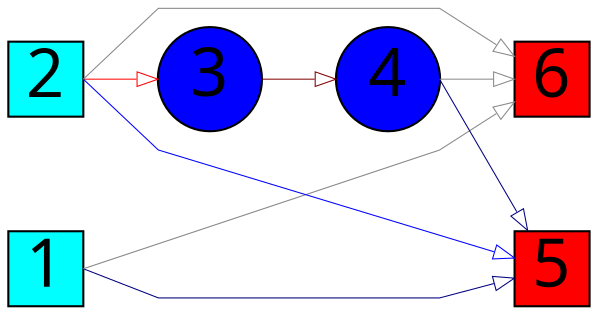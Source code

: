 digraph {
    rankdir = "LR"
    splines = polyline
    bgcolor = "invis"
    node [margin = 0 fontcolor = black fontsize = 32 width = 0.5 style = filled fixsized = True labelloc = b fontname = calibri]
    edge [arrowhead = onormal width = 0.1 tailport = e headclip = True tailclip = True penwidth = 0.5]

    subgraph {
    rank = same
    node [shape = square fillcolor = cyan]
    node_1 [label = "1"]
    node_2 [label = "2"]
    }
    subgraph {
    node [shape = circle fillcolor = blue]
    node_3 [label = "3"]
    node_4 [label = "4"]
    }
    subgraph {
    rank = same
    node [shape = square fillcolor = red]
    node_5 [label = "5"]
    node_6 [label = "6"]
    }

    node_1 -> node_5 [color = "#000080"]
    node_1 -> node_6 [color = "#888888"]
    node_2 -> node_5 [color = "#0000ff"]
    node_2 -> node_6 [color = "#888888"]
    node_2 -> node_3 [color = "#ff0000"]
    node_3 -> node_4 [color = "#800000"]
    node_4 -> node_5 [color = "#000080"]
    node_4 -> node_6 [color = "#888888"]
}